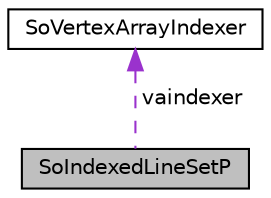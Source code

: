 digraph "SoIndexedLineSetP"
{
 // LATEX_PDF_SIZE
  edge [fontname="Helvetica",fontsize="10",labelfontname="Helvetica",labelfontsize="10"];
  node [fontname="Helvetica",fontsize="10",shape=record];
  Node1 [label="SoIndexedLineSetP",height=0.2,width=0.4,color="black", fillcolor="grey75", style="filled", fontcolor="black",tooltip=" "];
  Node2 -> Node1 [dir="back",color="darkorchid3",fontsize="10",style="dashed",label=" vaindexer" ,fontname="Helvetica"];
  Node2 [label="SoVertexArrayIndexer",height=0.2,width=0.4,color="black", fillcolor="white", style="filled",URL="$classSoVertexArrayIndexer.html",tooltip="The SoVertexArrayIndexer class is used to simplify index handling for vertex array rendering."];
}

